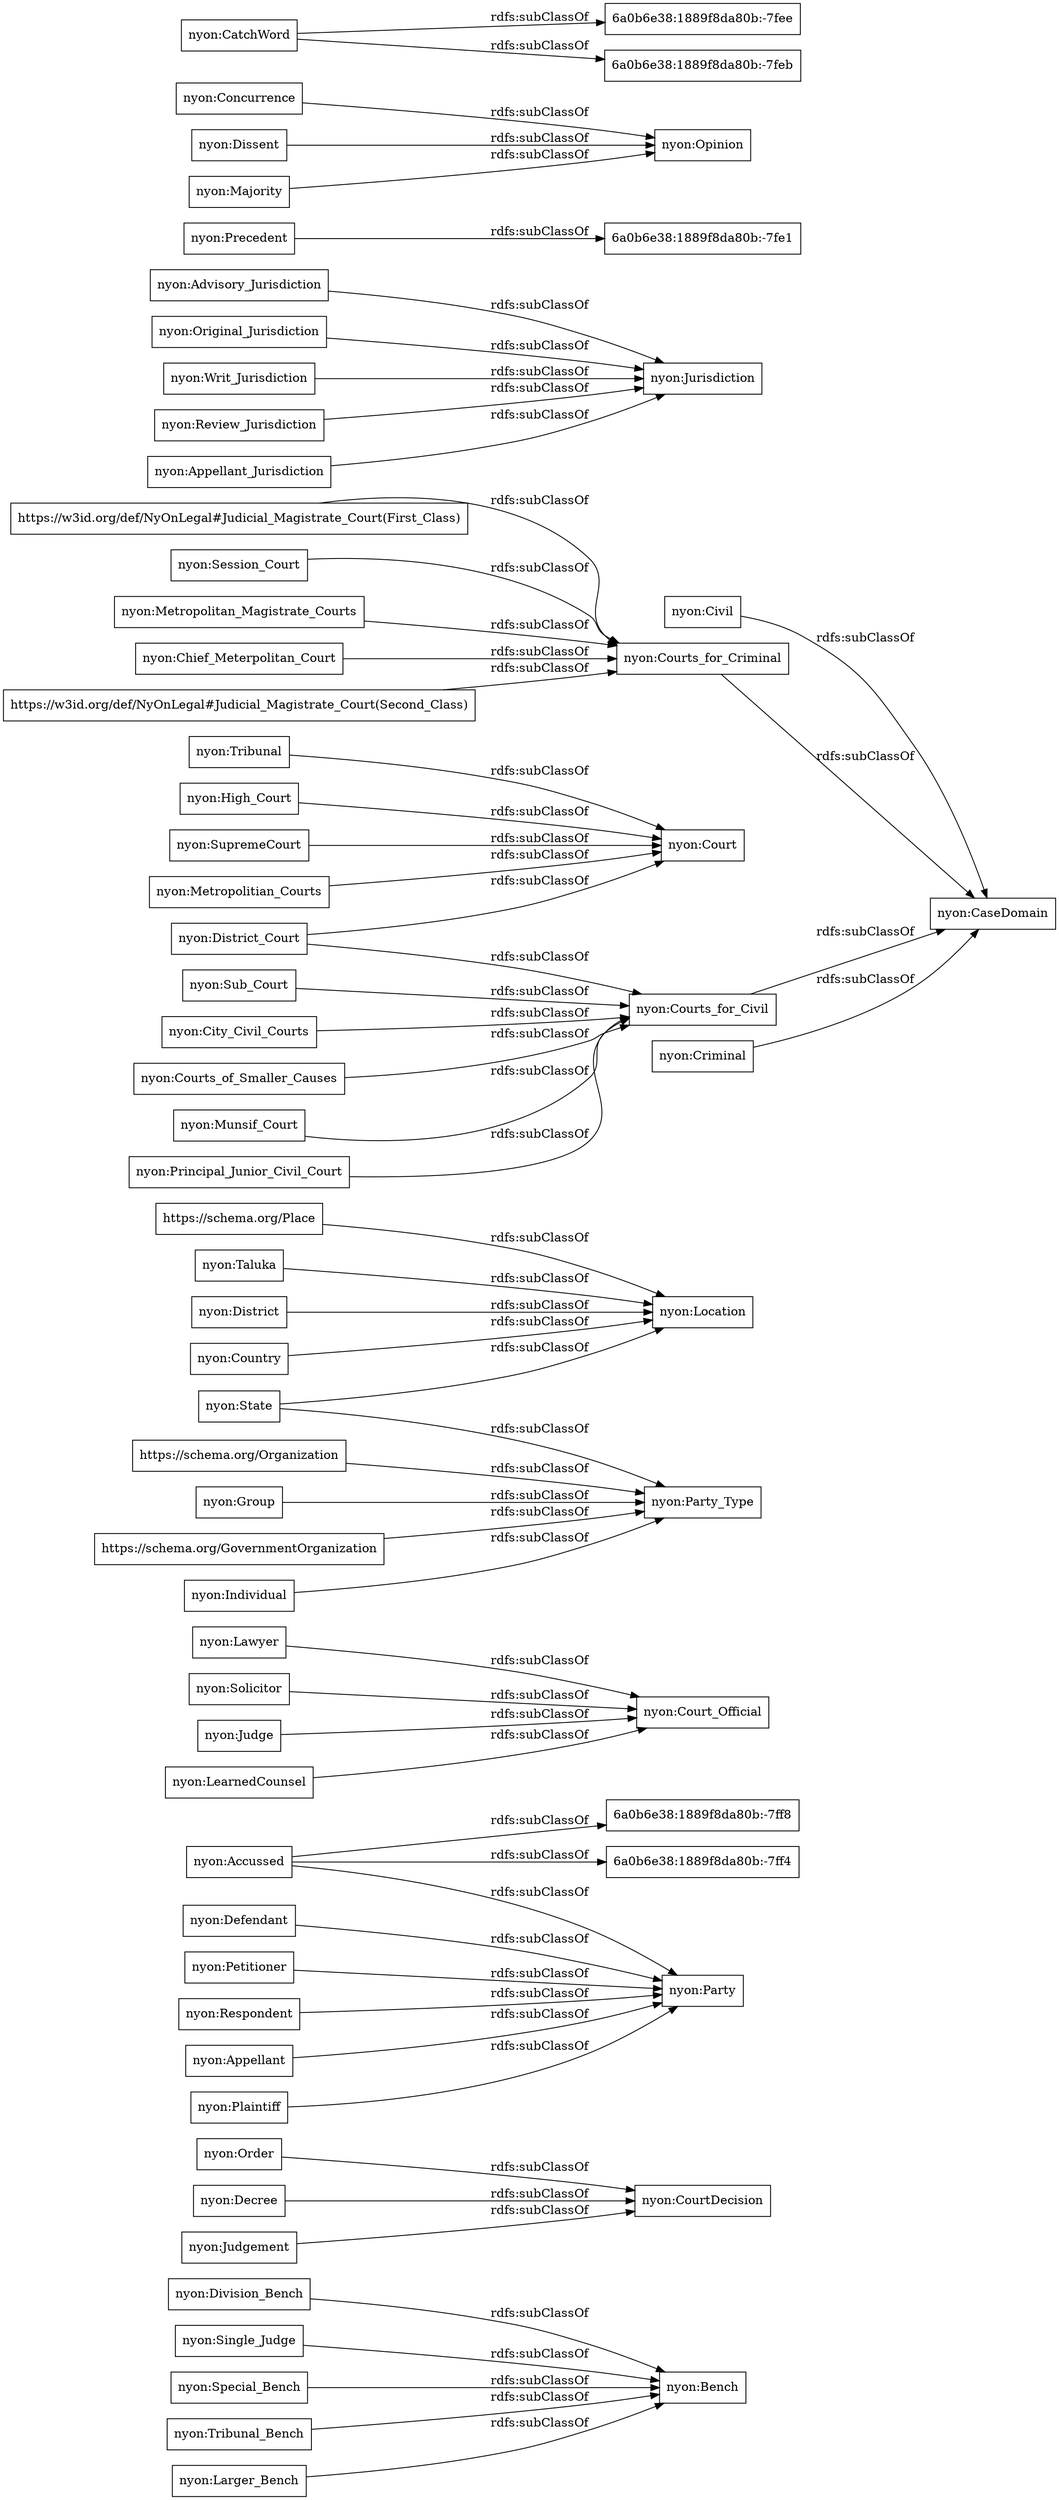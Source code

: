 digraph ar2dtool_diagram { 
rankdir=LR;
size="1000"
node [shape = rectangle, color="black"]; "nyon:Division_Bench" "nyon:Order" "nyon:Decree" "nyon:Bench" "nyon:Party" "nyon:Defendant" "nyon:Lawyer" "https://schema.org/Place" "nyon:Accussed" "nyon:Civil" "nyon:Taluka" "nyon:Principal_Junior_Civil_Court" "nyon:Solicitor" "nyon:Advisory_Jurisdiction" "nyon:Single_Judge" "nyon:Session_Court" "nyon:Metropolitan_Magistrate_Courts" "nyon:District_Court" "nyon:Chief_Meterpolitan_Court" "nyon:Original_Jurisdiction" "nyon:Court_Official" "nyon:Precedent" "nyon:Court" "nyon:High_Court" "https://w3id.org/def/NyOnLegal#Judicial_Magistrate_Court(Second_Class)" "nyon:State" "nyon:Concurrence" "nyon:Courts_for_Criminal" "6a0b6e38:1889f8da80b:-7fee" "nyon:Courts_for_Civil" "6a0b6e38:1889f8da80b:-7ff4" "nyon:Writ_Jurisdiction" "nyon:Location" "nyon:District" "nyon:Review_Jurisdiction" "nyon:City_Civil_Courts" "nyon:Appellant_Jurisdiction" "nyon:SupremeCourt" "nyon:Special_Bench" "nyon:Individual" "nyon:Opinion" "nyon:Judge" "nyon:Courts_of_Smaller_Causes" "nyon:Judgement" "nyon:LearnedCounsel" "nyon:Tribunal_Bench" "nyon:Jurisdiction" "https://schema.org/Organization" "nyon:Metropolitian_Courts" "nyon:Criminal" "nyon:Group" "nyon:Appellant" "nyon:Munsif_Court" "nyon:CatchWord" "6a0b6e38:1889f8da80b:-7fe1" "nyon:Dissent" "nyon:Party_Type" "nyon:Plaintiff" "nyon:Country" "nyon:CourtDecision" "6a0b6e38:1889f8da80b:-7ff8" "nyon:Tribunal" "nyon:Majority" "nyon:Petitioner" "nyon:CaseDomain" "nyon:Sub_Court" "https://schema.org/GovernmentOrganization" "nyon:Larger_Bench" "https://w3id.org/def/NyOnLegal#Judicial_Magistrate_Court(First_Class)" "nyon:Respondent" "6a0b6e38:1889f8da80b:-7feb" ; /*classes style*/
	"nyon:Writ_Jurisdiction" -> "nyon:Jurisdiction" [ label = "rdfs:subClassOf" ];
	"nyon:Special_Bench" -> "nyon:Bench" [ label = "rdfs:subClassOf" ];
	"https://schema.org/Place" -> "nyon:Location" [ label = "rdfs:subClassOf" ];
	"nyon:Judge" -> "nyon:Court_Official" [ label = "rdfs:subClassOf" ];
	"nyon:Petitioner" -> "nyon:Party" [ label = "rdfs:subClassOf" ];
	"https://schema.org/GovernmentOrganization" -> "nyon:Party_Type" [ label = "rdfs:subClassOf" ];
	"nyon:Original_Jurisdiction" -> "nyon:Jurisdiction" [ label = "rdfs:subClassOf" ];
	"nyon:Appellant" -> "nyon:Party" [ label = "rdfs:subClassOf" ];
	"nyon:Order" -> "nyon:CourtDecision" [ label = "rdfs:subClassOf" ];
	"nyon:Review_Jurisdiction" -> "nyon:Jurisdiction" [ label = "rdfs:subClassOf" ];
	"https://schema.org/Organization" -> "nyon:Party_Type" [ label = "rdfs:subClassOf" ];
	"nyon:District_Court" -> "nyon:Courts_for_Civil" [ label = "rdfs:subClassOf" ];
	"nyon:District_Court" -> "nyon:Court" [ label = "rdfs:subClassOf" ];
	"nyon:Metropolitian_Courts" -> "nyon:Court" [ label = "rdfs:subClassOf" ];
	"nyon:Munsif_Court" -> "nyon:Courts_for_Civil" [ label = "rdfs:subClassOf" ];
	"nyon:Respondent" -> "nyon:Party" [ label = "rdfs:subClassOf" ];
	"nyon:Chief_Meterpolitan_Court" -> "nyon:Courts_for_Criminal" [ label = "rdfs:subClassOf" ];
	"nyon:Session_Court" -> "nyon:Courts_for_Criminal" [ label = "rdfs:subClassOf" ];
	"nyon:Majority" -> "nyon:Opinion" [ label = "rdfs:subClassOf" ];
	"nyon:LearnedCounsel" -> "nyon:Court_Official" [ label = "rdfs:subClassOf" ];
	"nyon:SupremeCourt" -> "nyon:Court" [ label = "rdfs:subClassOf" ];
	"nyon:Larger_Bench" -> "nyon:Bench" [ label = "rdfs:subClassOf" ];
	"nyon:Single_Judge" -> "nyon:Bench" [ label = "rdfs:subClassOf" ];
	"nyon:Dissent" -> "nyon:Opinion" [ label = "rdfs:subClassOf" ];
	"nyon:City_Civil_Courts" -> "nyon:Courts_for_Civil" [ label = "rdfs:subClassOf" ];
	"nyon:District" -> "nyon:Location" [ label = "rdfs:subClassOf" ];
	"nyon:Decree" -> "nyon:CourtDecision" [ label = "rdfs:subClassOf" ];
	"nyon:High_Court" -> "nyon:Court" [ label = "rdfs:subClassOf" ];
	"nyon:Courts_for_Civil" -> "nyon:CaseDomain" [ label = "rdfs:subClassOf" ];
	"nyon:Sub_Court" -> "nyon:Courts_for_Civil" [ label = "rdfs:subClassOf" ];
	"nyon:Civil" -> "nyon:CaseDomain" [ label = "rdfs:subClassOf" ];
	"nyon:Plaintiff" -> "nyon:Party" [ label = "rdfs:subClassOf" ];
	"nyon:State" -> "nyon:Party_Type" [ label = "rdfs:subClassOf" ];
	"nyon:State" -> "nyon:Location" [ label = "rdfs:subClassOf" ];
	"nyon:Criminal" -> "nyon:CaseDomain" [ label = "rdfs:subClassOf" ];
	"nyon:Principal_Junior_Civil_Court" -> "nyon:Courts_for_Civil" [ label = "rdfs:subClassOf" ];
	"nyon:Tribunal" -> "nyon:Court" [ label = "rdfs:subClassOf" ];
	"https://w3id.org/def/NyOnLegal#Judicial_Magistrate_Court(Second_Class)" -> "nyon:Courts_for_Criminal" [ label = "rdfs:subClassOf" ];
	"nyon:Courts_for_Criminal" -> "nyon:CaseDomain" [ label = "rdfs:subClassOf" ];
	"nyon:Precedent" -> "6a0b6e38:1889f8da80b:-7fe1" [ label = "rdfs:subClassOf" ];
	"nyon:Concurrence" -> "nyon:Opinion" [ label = "rdfs:subClassOf" ];
	"nyon:CatchWord" -> "6a0b6e38:1889f8da80b:-7feb" [ label = "rdfs:subClassOf" ];
	"nyon:CatchWord" -> "6a0b6e38:1889f8da80b:-7fee" [ label = "rdfs:subClassOf" ];
	"nyon:Solicitor" -> "nyon:Court_Official" [ label = "rdfs:subClassOf" ];
	"nyon:Courts_of_Smaller_Causes" -> "nyon:Courts_for_Civil" [ label = "rdfs:subClassOf" ];
	"nyon:Defendant" -> "nyon:Party" [ label = "rdfs:subClassOf" ];
	"nyon:Accussed" -> "6a0b6e38:1889f8da80b:-7ff4" [ label = "rdfs:subClassOf" ];
	"nyon:Accussed" -> "6a0b6e38:1889f8da80b:-7ff8" [ label = "rdfs:subClassOf" ];
	"nyon:Accussed" -> "nyon:Party" [ label = "rdfs:subClassOf" ];
	"nyon:Group" -> "nyon:Party_Type" [ label = "rdfs:subClassOf" ];
	"nyon:Country" -> "nyon:Location" [ label = "rdfs:subClassOf" ];
	"nyon:Tribunal_Bench" -> "nyon:Bench" [ label = "rdfs:subClassOf" ];
	"nyon:Lawyer" -> "nyon:Court_Official" [ label = "rdfs:subClassOf" ];
	"nyon:Taluka" -> "nyon:Location" [ label = "rdfs:subClassOf" ];
	"nyon:Judgement" -> "nyon:CourtDecision" [ label = "rdfs:subClassOf" ];
	"nyon:Division_Bench" -> "nyon:Bench" [ label = "rdfs:subClassOf" ];
	"nyon:Advisory_Jurisdiction" -> "nyon:Jurisdiction" [ label = "rdfs:subClassOf" ];
	"nyon:Metropolitan_Magistrate_Courts" -> "nyon:Courts_for_Criminal" [ label = "rdfs:subClassOf" ];
	"nyon:Appellant_Jurisdiction" -> "nyon:Jurisdiction" [ label = "rdfs:subClassOf" ];
	"nyon:Individual" -> "nyon:Party_Type" [ label = "rdfs:subClassOf" ];
	"https://w3id.org/def/NyOnLegal#Judicial_Magistrate_Court(First_Class)" -> "nyon:Courts_for_Criminal" [ label = "rdfs:subClassOf" ];

}
